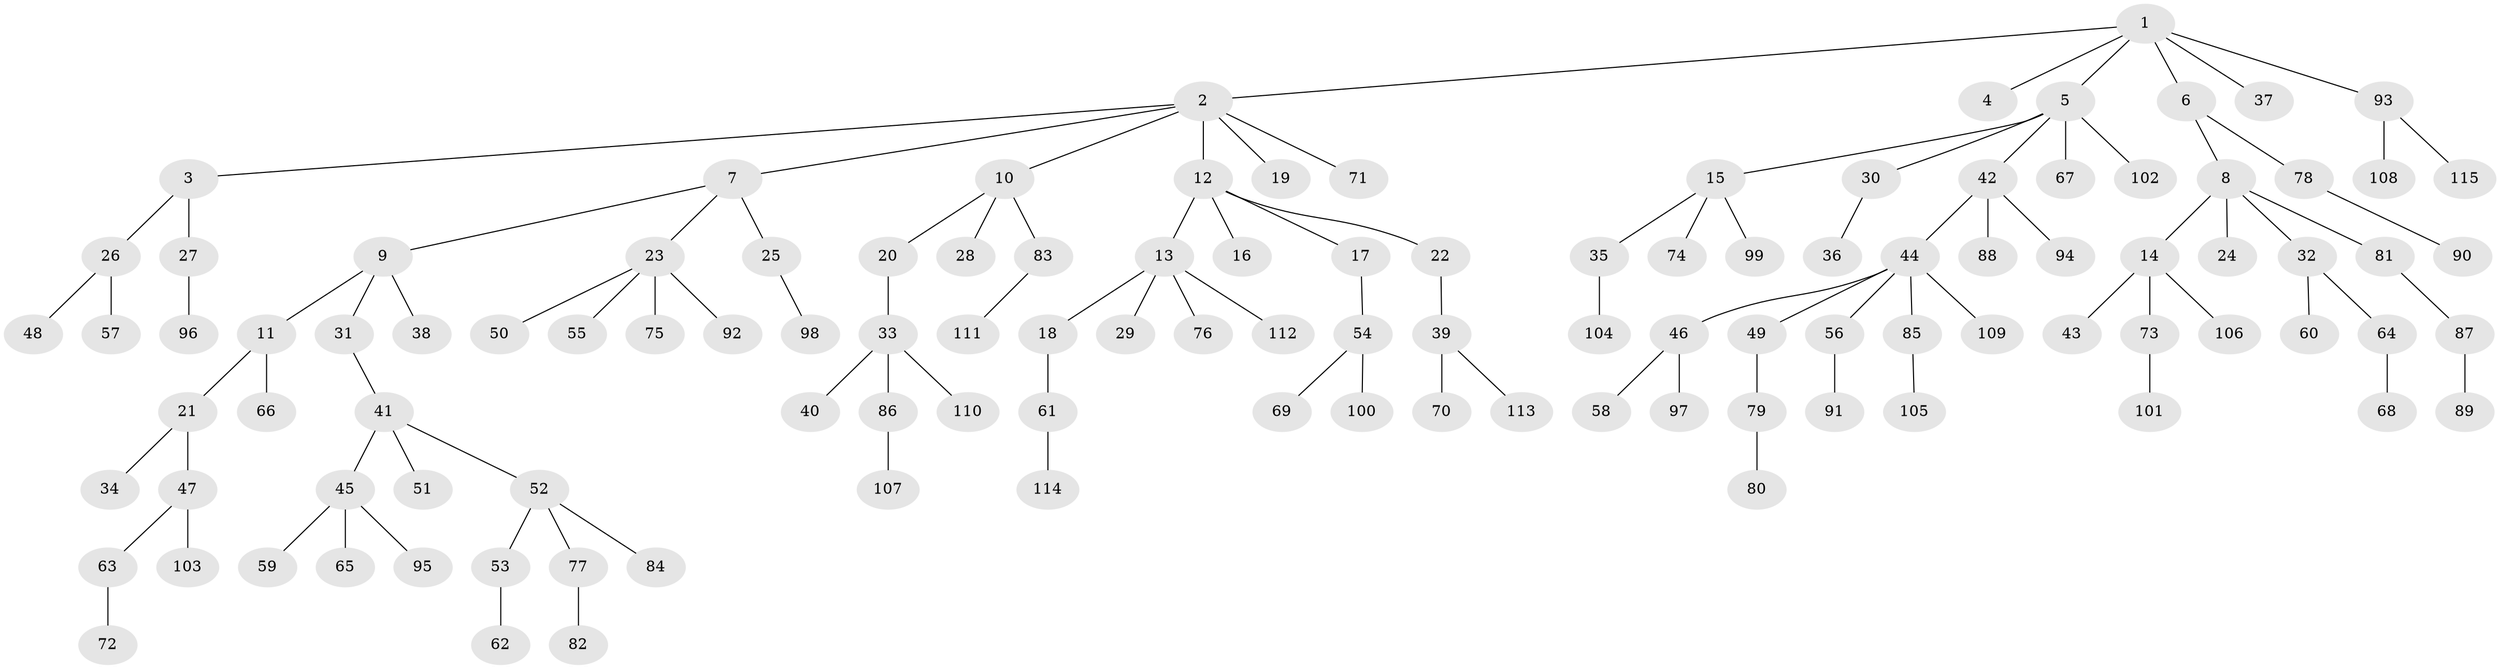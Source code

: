 // Generated by graph-tools (version 1.1) at 2025/50/03/09/25 03:50:16]
// undirected, 115 vertices, 114 edges
graph export_dot {
graph [start="1"]
  node [color=gray90,style=filled];
  1;
  2;
  3;
  4;
  5;
  6;
  7;
  8;
  9;
  10;
  11;
  12;
  13;
  14;
  15;
  16;
  17;
  18;
  19;
  20;
  21;
  22;
  23;
  24;
  25;
  26;
  27;
  28;
  29;
  30;
  31;
  32;
  33;
  34;
  35;
  36;
  37;
  38;
  39;
  40;
  41;
  42;
  43;
  44;
  45;
  46;
  47;
  48;
  49;
  50;
  51;
  52;
  53;
  54;
  55;
  56;
  57;
  58;
  59;
  60;
  61;
  62;
  63;
  64;
  65;
  66;
  67;
  68;
  69;
  70;
  71;
  72;
  73;
  74;
  75;
  76;
  77;
  78;
  79;
  80;
  81;
  82;
  83;
  84;
  85;
  86;
  87;
  88;
  89;
  90;
  91;
  92;
  93;
  94;
  95;
  96;
  97;
  98;
  99;
  100;
  101;
  102;
  103;
  104;
  105;
  106;
  107;
  108;
  109;
  110;
  111;
  112;
  113;
  114;
  115;
  1 -- 2;
  1 -- 4;
  1 -- 5;
  1 -- 6;
  1 -- 37;
  1 -- 93;
  2 -- 3;
  2 -- 7;
  2 -- 10;
  2 -- 12;
  2 -- 19;
  2 -- 71;
  3 -- 26;
  3 -- 27;
  5 -- 15;
  5 -- 30;
  5 -- 42;
  5 -- 67;
  5 -- 102;
  6 -- 8;
  6 -- 78;
  7 -- 9;
  7 -- 23;
  7 -- 25;
  8 -- 14;
  8 -- 24;
  8 -- 32;
  8 -- 81;
  9 -- 11;
  9 -- 31;
  9 -- 38;
  10 -- 20;
  10 -- 28;
  10 -- 83;
  11 -- 21;
  11 -- 66;
  12 -- 13;
  12 -- 16;
  12 -- 17;
  12 -- 22;
  13 -- 18;
  13 -- 29;
  13 -- 76;
  13 -- 112;
  14 -- 43;
  14 -- 73;
  14 -- 106;
  15 -- 35;
  15 -- 74;
  15 -- 99;
  17 -- 54;
  18 -- 61;
  20 -- 33;
  21 -- 34;
  21 -- 47;
  22 -- 39;
  23 -- 50;
  23 -- 55;
  23 -- 75;
  23 -- 92;
  25 -- 98;
  26 -- 48;
  26 -- 57;
  27 -- 96;
  30 -- 36;
  31 -- 41;
  32 -- 60;
  32 -- 64;
  33 -- 40;
  33 -- 86;
  33 -- 110;
  35 -- 104;
  39 -- 70;
  39 -- 113;
  41 -- 45;
  41 -- 51;
  41 -- 52;
  42 -- 44;
  42 -- 88;
  42 -- 94;
  44 -- 46;
  44 -- 49;
  44 -- 56;
  44 -- 85;
  44 -- 109;
  45 -- 59;
  45 -- 65;
  45 -- 95;
  46 -- 58;
  46 -- 97;
  47 -- 63;
  47 -- 103;
  49 -- 79;
  52 -- 53;
  52 -- 77;
  52 -- 84;
  53 -- 62;
  54 -- 69;
  54 -- 100;
  56 -- 91;
  61 -- 114;
  63 -- 72;
  64 -- 68;
  73 -- 101;
  77 -- 82;
  78 -- 90;
  79 -- 80;
  81 -- 87;
  83 -- 111;
  85 -- 105;
  86 -- 107;
  87 -- 89;
  93 -- 108;
  93 -- 115;
}
